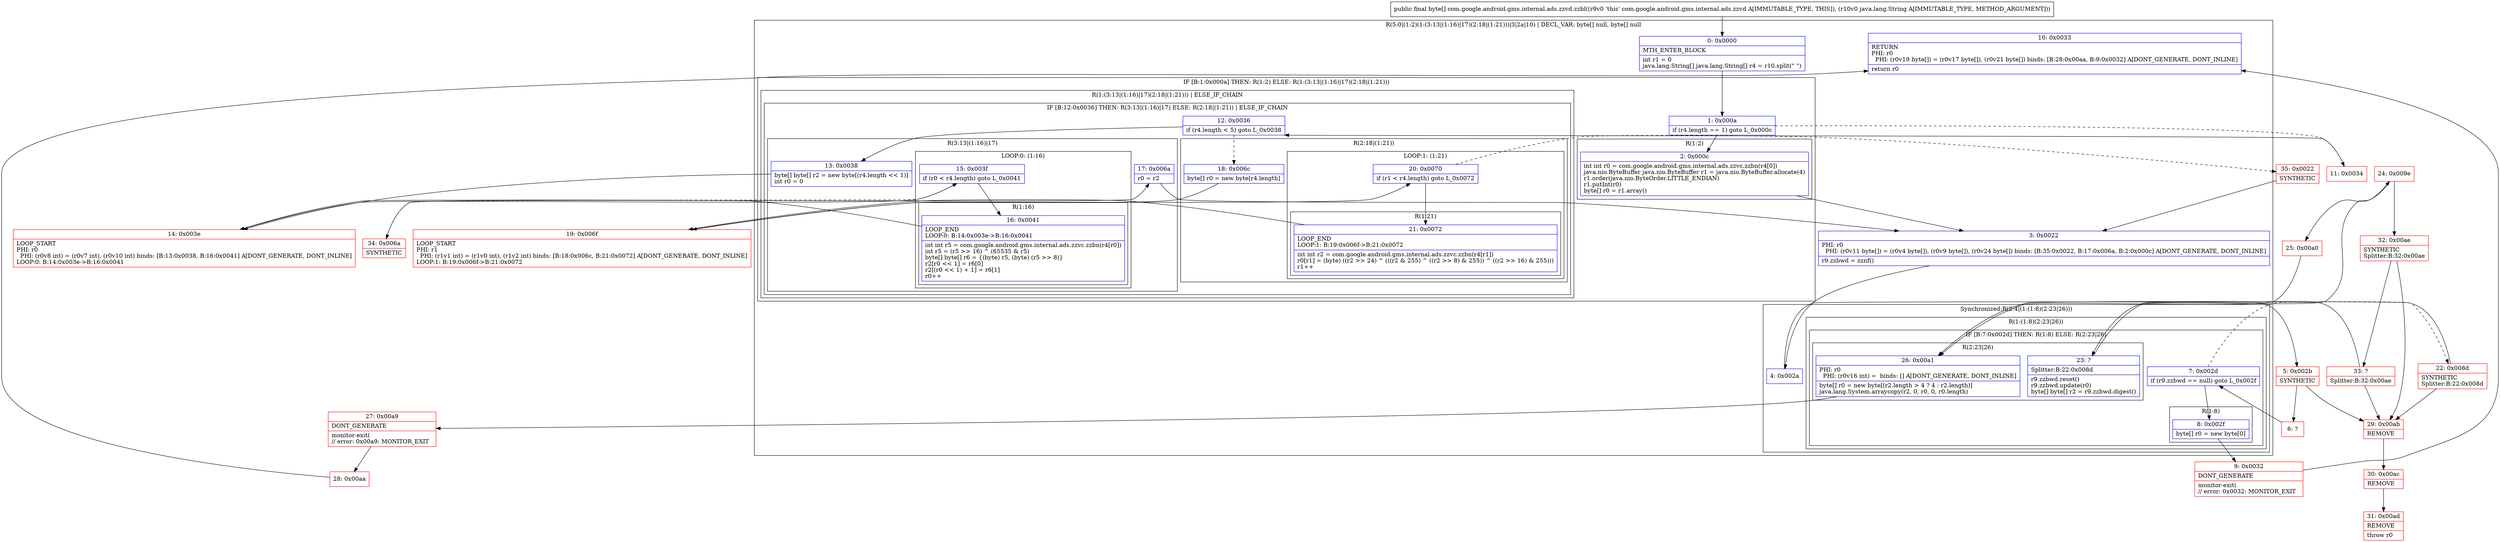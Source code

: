 digraph "CFG forcom.google.android.gms.internal.ads.zzvd.zzbl(Ljava\/lang\/String;)[B" {
subgraph cluster_Region_197758503 {
label = "R(5:0|(1:2)(1:(3:13|(1:16)|17)(2:18|(1:21)))|3|2a|10) | DECL_VAR: byte[] null, byte[] null\l";
node [shape=record,color=blue];
Node_0 [shape=record,label="{0\:\ 0x0000|MTH_ENTER_BLOCK\l|int r1 = 0\ljava.lang.String[] java.lang.String[] r4 = r10.split(\" \")\l}"];
subgraph cluster_IfRegion_1075575592 {
label = "IF [B:1:0x000a] THEN: R(1:2) ELSE: R(1:(3:13|(1:16)|17)(2:18|(1:21)))";
node [shape=record,color=blue];
Node_1 [shape=record,label="{1\:\ 0x000a|if (r4.length == 1) goto L_0x000c\l}"];
subgraph cluster_Region_132443578 {
label = "R(1:2)";
node [shape=record,color=blue];
Node_2 [shape=record,label="{2\:\ 0x000c|int int r0 = com.google.android.gms.internal.ads.zzvc.zzbn(r4[0])\ljava.nio.ByteBuffer java.nio.ByteBuffer r1 = java.nio.ByteBuffer.allocate(4)\lr1.order(java.nio.ByteOrder.LITTLE_ENDIAN)\lr1.putInt(r0)\lbyte[] r0 = r1.array()\l}"];
}
subgraph cluster_Region_90808354 {
label = "R(1:(3:13|(1:16)|17)(2:18|(1:21))) | ELSE_IF_CHAIN\l";
node [shape=record,color=blue];
subgraph cluster_IfRegion_484566962 {
label = "IF [B:12:0x0036] THEN: R(3:13|(1:16)|17) ELSE: R(2:18|(1:21)) | ELSE_IF_CHAIN\l";
node [shape=record,color=blue];
Node_12 [shape=record,label="{12\:\ 0x0036|if (r4.length \< 5) goto L_0x0038\l}"];
subgraph cluster_Region_871857558 {
label = "R(3:13|(1:16)|17)";
node [shape=record,color=blue];
Node_13 [shape=record,label="{13\:\ 0x0038|byte[] byte[] r2 = new byte[(r4.length \<\< 1)]\lint r0 = 0\l}"];
subgraph cluster_LoopRegion_740954747 {
label = "LOOP:0: (1:16)";
node [shape=record,color=blue];
Node_15 [shape=record,label="{15\:\ 0x003f|if (r0 \< r4.length) goto L_0x0041\l}"];
subgraph cluster_Region_201569145 {
label = "R(1:16)";
node [shape=record,color=blue];
Node_16 [shape=record,label="{16\:\ 0x0041|LOOP_END\lLOOP:0: B:14:0x003e\-\>B:16:0x0041\l|int int r5 = com.google.android.gms.internal.ads.zzvc.zzbn(r4[r0])\lint r5 = (r5 \>\> 16) ^ (65535 & r5)\lbyte[] byte[] r6 = \{(byte) r5, (byte) (r5 \>\> 8)\}\lr2[r0 \<\< 1] = r6[0]\lr2[(r0 \<\< 1) + 1] = r6[1]\lr0++\l}"];
}
}
Node_17 [shape=record,label="{17\:\ 0x006a|r0 = r2\l}"];
}
subgraph cluster_Region_533469500 {
label = "R(2:18|(1:21))";
node [shape=record,color=blue];
Node_18 [shape=record,label="{18\:\ 0x006c|byte[] r0 = new byte[r4.length]\l}"];
subgraph cluster_LoopRegion_1941767280 {
label = "LOOP:1: (1:21)";
node [shape=record,color=blue];
Node_20 [shape=record,label="{20\:\ 0x0070|if (r1 \< r4.length) goto L_0x0072\l}"];
subgraph cluster_Region_1086185624 {
label = "R(1:21)";
node [shape=record,color=blue];
Node_21 [shape=record,label="{21\:\ 0x0072|LOOP_END\lLOOP:1: B:19:0x006f\-\>B:21:0x0072\l|int int r2 = com.google.android.gms.internal.ads.zzvc.zzbn(r4[r1])\lr0[r1] = (byte) ((r2 \>\> 24) ^ (((r2 & 255) ^ ((r2 \>\> 8) & 255)) ^ ((r2 \>\> 16) & 255)))\lr1++\l}"];
}
}
}
}
}
}
Node_3 [shape=record,label="{3\:\ 0x0022|PHI: r0 \l  PHI: (r0v11 byte[]) = (r0v4 byte[]), (r0v9 byte[]), (r0v24 byte[]) binds: [B:35:0x0022, B:17:0x006a, B:2:0x000c] A[DONT_GENERATE, DONT_INLINE]\l|r9.zzbwd = zznf()\l}"];
subgraph cluster_SynchronizedRegion_1815820077 {
label = "Synchronized:R(2:4|(1:(1:8)(2:23|26)))";
node [shape=record,color=blue];
Node_4 [shape=record,label="{4\:\ 0x002a}"];
subgraph cluster_Region_1383158627 {
label = "R(1:(1:8)(2:23|26))";
node [shape=record,color=blue];
subgraph cluster_IfRegion_840908003 {
label = "IF [B:7:0x002d] THEN: R(1:8) ELSE: R(2:23|26)";
node [shape=record,color=blue];
Node_7 [shape=record,label="{7\:\ 0x002d|if (r9.zzbwd == null) goto L_0x002f\l}"];
subgraph cluster_Region_1805303252 {
label = "R(1:8)";
node [shape=record,color=blue];
Node_8 [shape=record,label="{8\:\ 0x002f|byte[] r0 = new byte[0]\l}"];
}
subgraph cluster_Region_400542878 {
label = "R(2:23|26)";
node [shape=record,color=blue];
Node_23 [shape=record,label="{23\:\ ?|Splitter:B:22:0x008d\l|r9.zzbwd.reset()\lr9.zzbwd.update(r0)\lbyte[] byte[] r2 = r9.zzbwd.digest()\l}"];
Node_26 [shape=record,label="{26\:\ 0x00a1|PHI: r0 \l  PHI: (r0v16 int) =  binds: [] A[DONT_GENERATE, DONT_INLINE]\l|byte[] r0 = new byte[(r2.length \> 4 ? 4 : r2.length)]\ljava.lang.System.arraycopy(r2, 0, r0, 0, r0.length)\l}"];
}
}
}
}
Node_10 [shape=record,label="{10\:\ 0x0033|RETURN\lPHI: r0 \l  PHI: (r0v19 byte[]) = (r0v17 byte[]), (r0v21 byte[]) binds: [B:28:0x00aa, B:9:0x0032] A[DONT_GENERATE, DONT_INLINE]\l|return r0\l}"];
}
Node_5 [shape=record,color=red,label="{5\:\ 0x002b|SYNTHETIC\l}"];
Node_6 [shape=record,color=red,label="{6\:\ ?}"];
Node_9 [shape=record,color=red,label="{9\:\ 0x0032|DONT_GENERATE\l|monitor\-exit(\l\/\/ error: 0x0032: MONITOR_EXIT  \l}"];
Node_11 [shape=record,color=red,label="{11\:\ 0x0034}"];
Node_14 [shape=record,color=red,label="{14\:\ 0x003e|LOOP_START\lPHI: r0 \l  PHI: (r0v8 int) = (r0v7 int), (r0v10 int) binds: [B:13:0x0038, B:16:0x0041] A[DONT_GENERATE, DONT_INLINE]\lLOOP:0: B:14:0x003e\-\>B:16:0x0041\l}"];
Node_19 [shape=record,color=red,label="{19\:\ 0x006f|LOOP_START\lPHI: r1 \l  PHI: (r1v1 int) = (r1v0 int), (r1v2 int) binds: [B:18:0x006c, B:21:0x0072] A[DONT_GENERATE, DONT_INLINE]\lLOOP:1: B:19:0x006f\-\>B:21:0x0072\l}"];
Node_22 [shape=record,color=red,label="{22\:\ 0x008d|SYNTHETIC\lSplitter:B:22:0x008d\l}"];
Node_24 [shape=record,color=red,label="{24\:\ 0x009e}"];
Node_25 [shape=record,color=red,label="{25\:\ 0x00a0}"];
Node_27 [shape=record,color=red,label="{27\:\ 0x00a9|DONT_GENERATE\l|monitor\-exit(\l\/\/ error: 0x00a9: MONITOR_EXIT  \l}"];
Node_28 [shape=record,color=red,label="{28\:\ 0x00aa}"];
Node_29 [shape=record,color=red,label="{29\:\ 0x00ab|REMOVE\l}"];
Node_30 [shape=record,color=red,label="{30\:\ 0x00ac|REMOVE\l}"];
Node_31 [shape=record,color=red,label="{31\:\ 0x00ad|REMOVE\l|throw r0\l}"];
Node_32 [shape=record,color=red,label="{32\:\ 0x00ae|SYNTHETIC\lSplitter:B:32:0x00ae\l}"];
Node_33 [shape=record,color=red,label="{33\:\ ?|Splitter:B:32:0x00ae\l}"];
Node_34 [shape=record,color=red,label="{34\:\ 0x006a|SYNTHETIC\l}"];
Node_35 [shape=record,color=red,label="{35\:\ 0x0022|SYNTHETIC\l}"];
MethodNode[shape=record,label="{public final byte[] com.google.android.gms.internal.ads.zzvd.zzbl((r9v0 'this' com.google.android.gms.internal.ads.zzvd A[IMMUTABLE_TYPE, THIS]), (r10v0 java.lang.String A[IMMUTABLE_TYPE, METHOD_ARGUMENT])) }"];
MethodNode -> Node_0;
Node_0 -> Node_1;
Node_1 -> Node_2;
Node_1 -> Node_11[style=dashed];
Node_2 -> Node_3;
Node_12 -> Node_13;
Node_12 -> Node_18[style=dashed];
Node_13 -> Node_14;
Node_15 -> Node_16;
Node_15 -> Node_34[style=dashed];
Node_16 -> Node_14;
Node_17 -> Node_3;
Node_18 -> Node_19;
Node_20 -> Node_21;
Node_20 -> Node_35[style=dashed];
Node_21 -> Node_19;
Node_3 -> Node_4;
Node_4 -> Node_5;
Node_7 -> Node_8;
Node_7 -> Node_22[style=dashed];
Node_8 -> Node_9;
Node_23 -> Node_24;
Node_26 -> Node_27;
Node_5 -> Node_6;
Node_5 -> Node_29;
Node_6 -> Node_7;
Node_9 -> Node_10;
Node_11 -> Node_12;
Node_14 -> Node_15;
Node_19 -> Node_20;
Node_22 -> Node_23;
Node_22 -> Node_29;
Node_24 -> Node_25;
Node_24 -> Node_32;
Node_25 -> Node_26;
Node_27 -> Node_28;
Node_28 -> Node_10;
Node_29 -> Node_30;
Node_30 -> Node_31;
Node_32 -> Node_33;
Node_32 -> Node_29;
Node_33 -> Node_29;
Node_33 -> Node_26;
Node_34 -> Node_17;
Node_35 -> Node_3;
}


